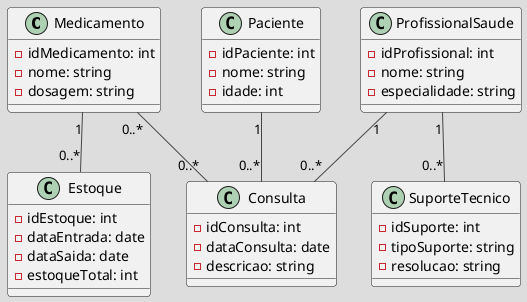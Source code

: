 @startuml

!theme toy

class Medicamento {
  - idMedicamento: int
  - nome: string
  - dosagem: string
}

class Estoque {
  - idEstoque: int
  - dataEntrada: date
  - dataSaida: date
  - estoqueTotal: int
}

class Consulta {
  - idConsulta: int
  - dataConsulta: date
  - descricao: string
}

class Paciente {
  - idPaciente: int
  - nome: string
  - idade: int
}

class ProfissionalSaude {
  - idProfissional: int
  - nome: string
  - especialidade: string
}

class SuporteTecnico {
  - idSuporte: int
  - tipoSuporte: string
  - resolucao: string
}

Medicamento "1" -- "0..*" Estoque
Medicamento "0..*" -- "0..*" Consulta
Paciente "1" -- "0..*" Consulta
ProfissionalSaude "1" -- "0..*" Consulta
ProfissionalSaude "1" -- "0..*" SuporteTecnico

@enduml

